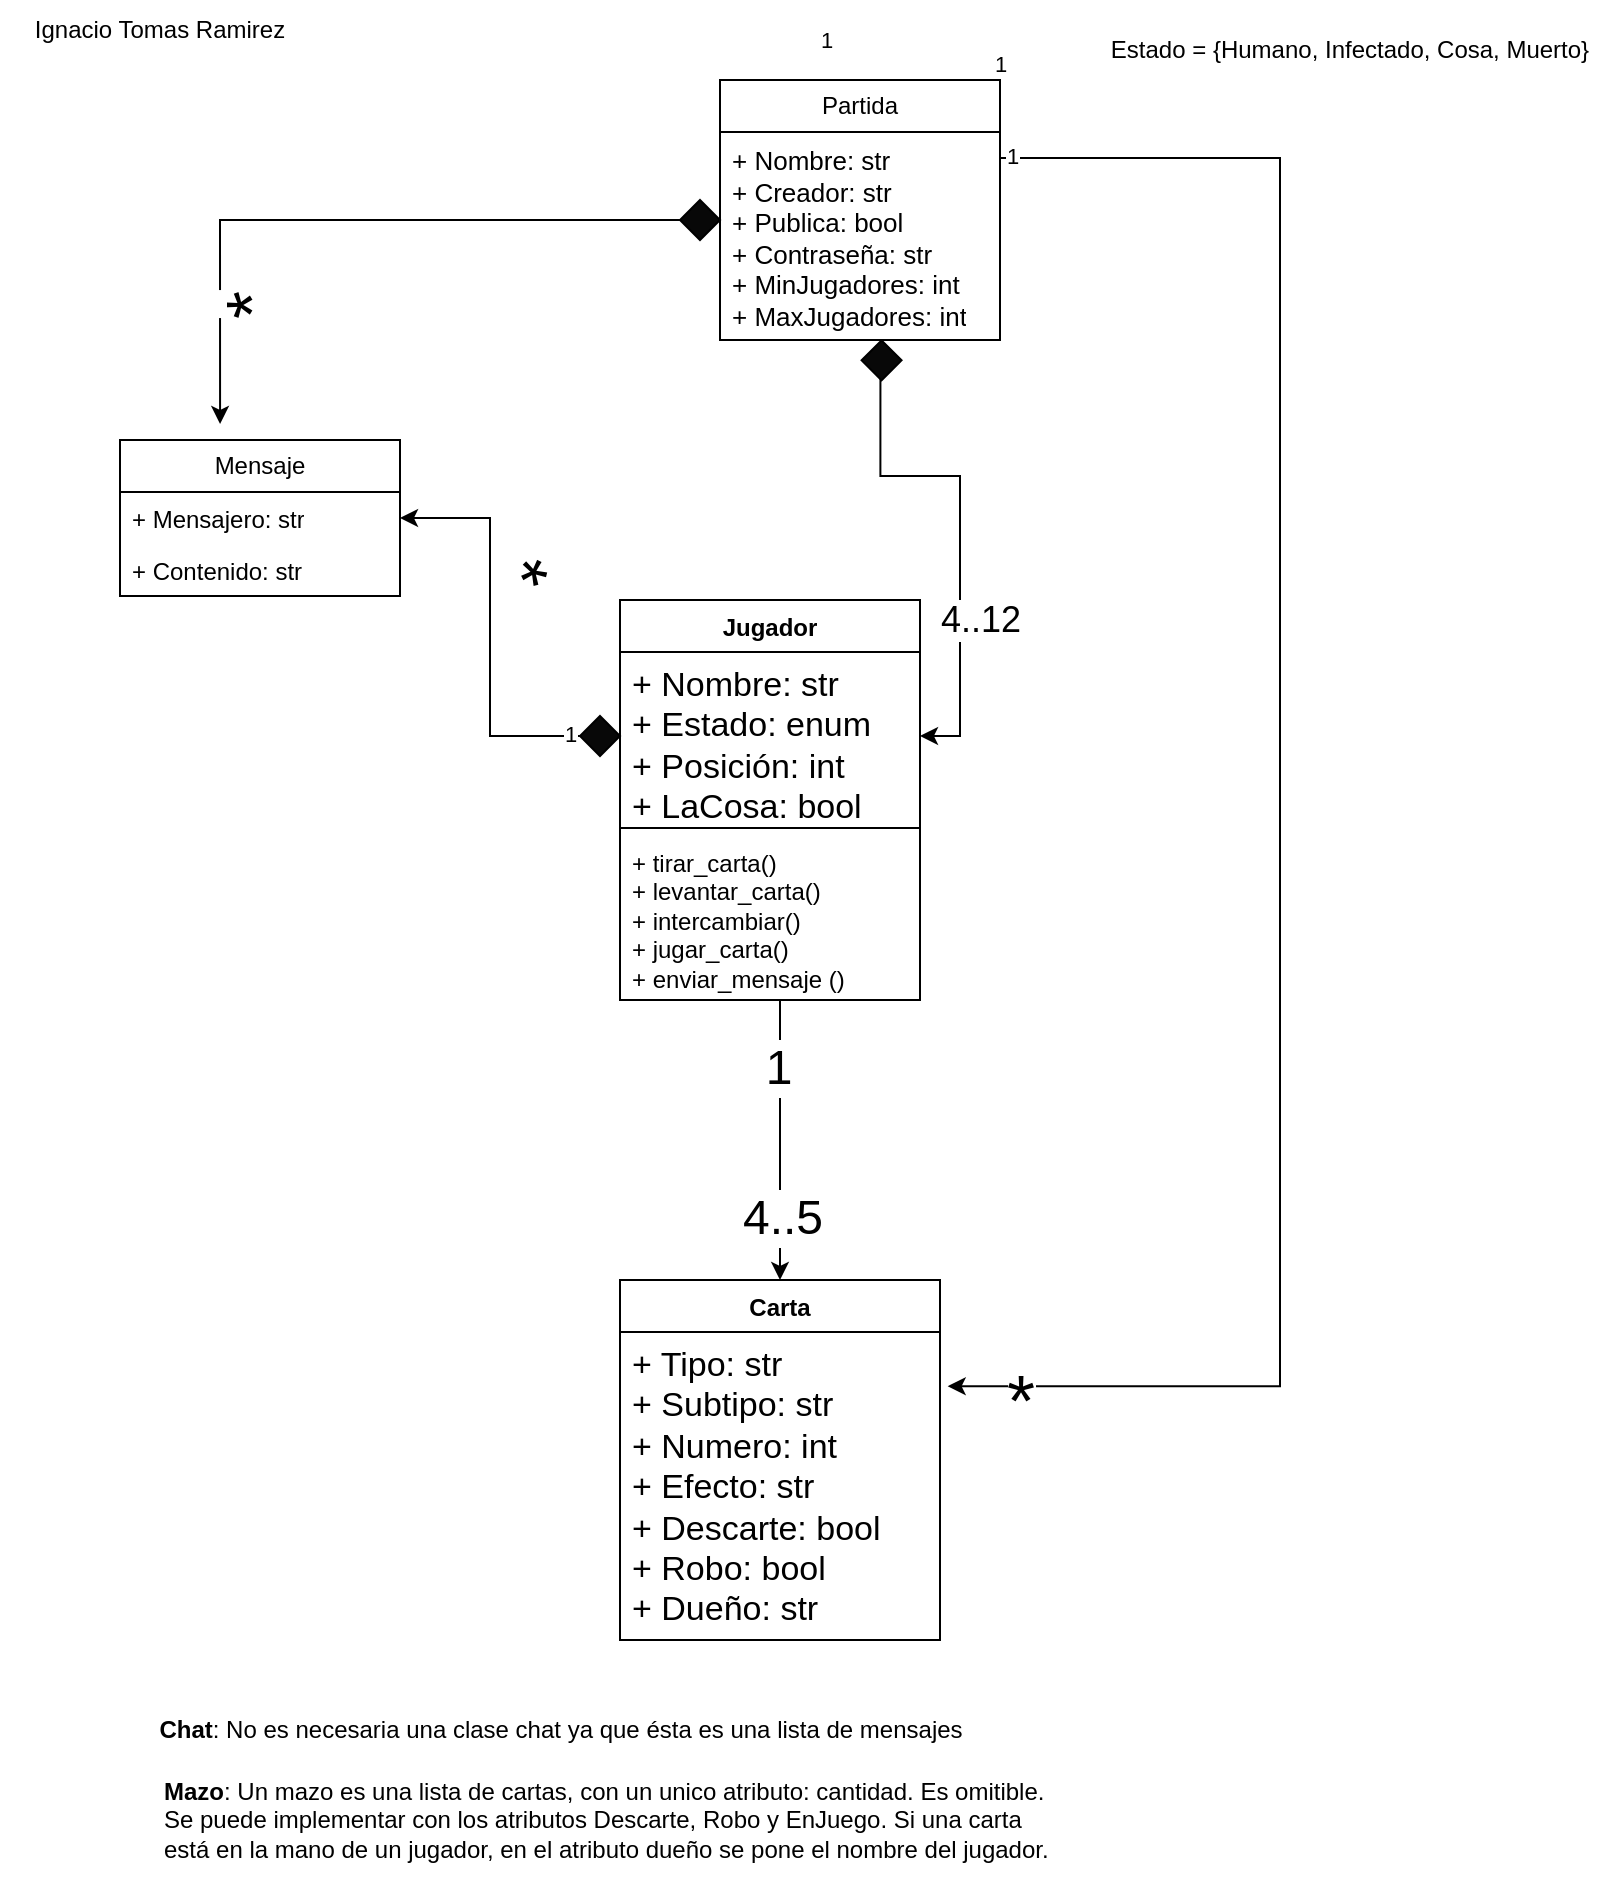 <mxfile version="21.7.2" type="github">
  <diagram id="C5RBs43oDa-KdzZeNtuy" name="Page-1">
    <mxGraphModel dx="1591" dy="879" grid="1" gridSize="10" guides="1" tooltips="1" connect="1" arrows="1" fold="1" page="1" pageScale="1" pageWidth="827" pageHeight="1169" math="0" shadow="0">
      <root>
        <mxCell id="WIyWlLk6GJQsqaUBKTNV-0" />
        <mxCell id="WIyWlLk6GJQsqaUBKTNV-1" parent="WIyWlLk6GJQsqaUBKTNV-0" />
        <mxCell id="aPA_8iuVSg-MkY8_S61d-0" style="edgeStyle=orthogonalEdgeStyle;rounded=0;orthogonalLoop=1;jettySize=auto;html=1;exitX=0.5;exitY=1;exitDx=0;exitDy=0;entryX=0.5;entryY=0;entryDx=0;entryDy=0;" parent="WIyWlLk6GJQsqaUBKTNV-1" source="uvzgt-2RuKVB-h7tKYLs-0" target="uvzgt-2RuKVB-h7tKYLs-4" edge="1">
          <mxGeometry relative="1" as="geometry">
            <Array as="points">
              <mxPoint x="390" y="500" />
            </Array>
          </mxGeometry>
        </mxCell>
        <mxCell id="aPA_8iuVSg-MkY8_S61d-1" value="&lt;font style=&quot;font-size: 24px;&quot;&gt;1&lt;/font&gt;" style="edgeLabel;html=1;align=center;verticalAlign=middle;resizable=0;points=[];" parent="aPA_8iuVSg-MkY8_S61d-0" vertex="1" connectable="0">
          <mxGeometry x="-0.791" y="-1" relative="1" as="geometry">
            <mxPoint y="24" as="offset" />
          </mxGeometry>
        </mxCell>
        <mxCell id="aPA_8iuVSg-MkY8_S61d-2" value="&lt;font style=&quot;font-size: 24px;&quot;&gt;4..5&lt;/font&gt;" style="edgeLabel;html=1;align=center;verticalAlign=middle;resizable=0;points=[];" parent="aPA_8iuVSg-MkY8_S61d-0" vertex="1" connectable="0">
          <mxGeometry x="0.754" y="1" relative="1" as="geometry">
            <mxPoint y="-13" as="offset" />
          </mxGeometry>
        </mxCell>
        <mxCell id="uvzgt-2RuKVB-h7tKYLs-0" value="Jugador" style="swimlane;fontStyle=1;align=center;verticalAlign=top;childLayout=stackLayout;horizontal=1;startSize=26;horizontalStack=0;resizeParent=1;resizeParentMax=0;resizeLast=0;collapsible=1;marginBottom=0;whiteSpace=wrap;html=1;" parent="WIyWlLk6GJQsqaUBKTNV-1" vertex="1">
          <mxGeometry x="310" y="300" width="150" height="200" as="geometry" />
        </mxCell>
        <mxCell id="uvzgt-2RuKVB-h7tKYLs-1" value="&lt;div style=&quot;font-size: 17px;&quot;&gt;&lt;font style=&quot;font-size: 17px;&quot;&gt;+ Nombre: str&lt;br&gt;&lt;/font&gt;&lt;/div&gt;&lt;div style=&quot;font-size: 17px;&quot;&gt;&lt;font style=&quot;font-size: 17px;&quot;&gt;+ Estado: enum&lt;br&gt;&lt;/font&gt;&lt;/div&gt;&lt;div style=&quot;font-size: 17px;&quot;&gt;&lt;font style=&quot;font-size: 17px;&quot;&gt;+ Posición: int&lt;br&gt;&lt;/font&gt;&lt;/div&gt;&lt;div style=&quot;font-size: 17px;&quot;&gt;&lt;font style=&quot;font-size: 17px;&quot;&gt;+ LaCosa: bool&lt;br&gt;&lt;/font&gt;&lt;/div&gt;" style="text;strokeColor=none;fillColor=none;align=left;verticalAlign=top;spacingLeft=4;spacingRight=4;overflow=hidden;rotatable=0;points=[[0,0.5],[1,0.5]];portConstraint=eastwest;whiteSpace=wrap;html=1;" parent="uvzgt-2RuKVB-h7tKYLs-0" vertex="1">
          <mxGeometry y="26" width="150" height="84" as="geometry" />
        </mxCell>
        <mxCell id="uvzgt-2RuKVB-h7tKYLs-2" value="" style="line;strokeWidth=1;fillColor=none;align=left;verticalAlign=middle;spacingTop=-1;spacingLeft=3;spacingRight=3;rotatable=0;labelPosition=right;points=[];portConstraint=eastwest;strokeColor=inherit;" parent="uvzgt-2RuKVB-h7tKYLs-0" vertex="1">
          <mxGeometry y="110" width="150" height="8" as="geometry" />
        </mxCell>
        <mxCell id="uvzgt-2RuKVB-h7tKYLs-3" value="&lt;div&gt;+ tirar_carta()&lt;/div&gt;&lt;div&gt;+ levantar_carta()&lt;br&gt;&lt;/div&gt;&lt;div&gt;+ intercambiar()&lt;br&gt;&lt;/div&gt;&lt;div&gt;+ jugar_carta()&lt;/div&gt;&lt;div&gt;+ enviar_mensaje ()&lt;br&gt;&lt;/div&gt;" style="text;strokeColor=none;fillColor=none;align=left;verticalAlign=top;spacingLeft=4;spacingRight=4;overflow=hidden;rotatable=0;points=[[0,0.5],[1,0.5]];portConstraint=eastwest;whiteSpace=wrap;html=1;" parent="uvzgt-2RuKVB-h7tKYLs-0" vertex="1">
          <mxGeometry y="118" width="150" height="82" as="geometry" />
        </mxCell>
        <mxCell id="uvzgt-2RuKVB-h7tKYLs-4" value="Carta" style="swimlane;fontStyle=1;align=center;verticalAlign=top;childLayout=stackLayout;horizontal=1;startSize=26;horizontalStack=0;resizeParent=1;resizeParentMax=0;resizeLast=0;collapsible=1;marginBottom=0;whiteSpace=wrap;html=1;" parent="WIyWlLk6GJQsqaUBKTNV-1" vertex="1">
          <mxGeometry x="310" y="640" width="160" height="180" as="geometry" />
        </mxCell>
        <mxCell id="uvzgt-2RuKVB-h7tKYLs-5" value="&lt;div style=&quot;font-size: 17px;&quot;&gt;&lt;font style=&quot;font-size: 17px;&quot;&gt;+ Tipo: str&lt;/font&gt;&lt;/div&gt;&lt;div style=&quot;font-size: 17px;&quot;&gt;&lt;font style=&quot;font-size: 17px;&quot;&gt;+ Subtipo: str&lt;br&gt;&lt;/font&gt;&lt;/div&gt;&lt;div style=&quot;font-size: 17px;&quot;&gt;&lt;font style=&quot;font-size: 17px;&quot;&gt;+ Numero: int&lt;br&gt;&lt;/font&gt;&lt;/div&gt;&lt;div style=&quot;font-size: 17px;&quot;&gt;&lt;font style=&quot;font-size: 17px;&quot;&gt;+ Efecto: str&lt;br&gt;&lt;/font&gt;&lt;/div&gt;&lt;div style=&quot;font-size: 17px;&quot;&gt;&lt;font style=&quot;font-size: 17px;&quot;&gt;+ Descarte: bool&lt;/font&gt;&lt;/div&gt;&lt;div style=&quot;font-size: 17px;&quot;&gt;&lt;font style=&quot;font-size: 17px;&quot;&gt;+ Robo: bool&lt;br&gt;&lt;/font&gt;&lt;/div&gt;&lt;div style=&quot;font-size: 17px;&quot;&gt;&lt;font style=&quot;font-size: 17px;&quot;&gt;+ Dueño: str&lt;br&gt;&lt;/font&gt;&lt;/div&gt;" style="text;strokeColor=none;fillColor=none;align=left;verticalAlign=top;spacingLeft=4;spacingRight=4;overflow=hidden;rotatable=0;points=[[0,0.5],[1,0.5]];portConstraint=eastwest;whiteSpace=wrap;html=1;" parent="uvzgt-2RuKVB-h7tKYLs-4" vertex="1">
          <mxGeometry y="26" width="160" height="154" as="geometry" />
        </mxCell>
        <mxCell id="uvzgt-2RuKVB-h7tKYLs-24" value="Partida" style="swimlane;fontStyle=0;childLayout=stackLayout;horizontal=1;startSize=26;fillColor=none;horizontalStack=0;resizeParent=1;resizeParentMax=0;resizeLast=0;collapsible=1;marginBottom=0;whiteSpace=wrap;html=1;" parent="WIyWlLk6GJQsqaUBKTNV-1" vertex="1">
          <mxGeometry x="360" y="40" width="140" height="130" as="geometry" />
        </mxCell>
        <mxCell id="uvzgt-2RuKVB-h7tKYLs-25" value="&lt;div style=&quot;font-size: 13px;&quot;&gt;&lt;font style=&quot;font-size: 13px;&quot;&gt;+ Nombre: str&lt;/font&gt;&lt;/div&gt;&lt;div style=&quot;font-size: 13px;&quot;&gt;&lt;div style=&quot;font-size: 13px;&quot;&gt;&lt;font style=&quot;font-size: 13px;&quot;&gt;+ Creador: str&lt;/font&gt;&lt;/div&gt;&lt;div style=&quot;font-size: 13px;&quot;&gt;&lt;font style=&quot;font-size: 13px;&quot;&gt;+ Publica: bool&lt;/font&gt;&lt;/div&gt;&lt;div style=&quot;font-size: 13px;&quot;&gt;&lt;font style=&quot;font-size: 13px;&quot;&gt;+ Contraseña: str&lt;br&gt;&lt;/font&gt;&lt;/div&gt;&lt;div style=&quot;font-size: 13px;&quot;&gt;&lt;font style=&quot;font-size: 13px;&quot;&gt;+ MinJugadores: int&lt;/font&gt;&lt;/div&gt;&lt;div style=&quot;font-size: 13px;&quot;&gt;&lt;font style=&quot;font-size: 13px;&quot;&gt;+ MaxJugadores: int&lt;br&gt;&lt;/font&gt;&lt;/div&gt;&lt;/div&gt;" style="text;strokeColor=none;fillColor=none;align=left;verticalAlign=top;spacingLeft=4;spacingRight=4;overflow=hidden;rotatable=0;points=[[0,0.5],[1,0.5]];portConstraint=eastwest;whiteSpace=wrap;html=1;" parent="uvzgt-2RuKVB-h7tKYLs-24" vertex="1">
          <mxGeometry y="26" width="140" height="104" as="geometry" />
        </mxCell>
        <mxCell id="uvzgt-2RuKVB-h7tKYLs-29" style="edgeStyle=orthogonalEdgeStyle;rounded=0;orthogonalLoop=1;jettySize=auto;html=1;exitX=0.573;exitY=1.043;exitDx=0;exitDy=0;entryX=1;entryY=0.5;entryDx=0;entryDy=0;exitPerimeter=0;" parent="WIyWlLk6GJQsqaUBKTNV-1" source="uvzgt-2RuKVB-h7tKYLs-25" target="uvzgt-2RuKVB-h7tKYLs-1" edge="1">
          <mxGeometry relative="1" as="geometry">
            <mxPoint x="436.16" y="170.416" as="sourcePoint" />
            <Array as="points">
              <mxPoint x="440" y="238" />
              <mxPoint x="480" y="238" />
              <mxPoint x="480" y="368" />
            </Array>
          </mxGeometry>
        </mxCell>
        <mxCell id="aPA_8iuVSg-MkY8_S61d-3" value="&lt;font style=&quot;font-size: 18px;&quot;&gt;4..12&lt;/font&gt;" style="edgeLabel;html=1;align=center;verticalAlign=middle;resizable=0;points=[];" parent="uvzgt-2RuKVB-h7tKYLs-29" vertex="1" connectable="0">
          <mxGeometry x="0.634" y="2" relative="1" as="geometry">
            <mxPoint x="8" y="-32" as="offset" />
          </mxGeometry>
        </mxCell>
        <mxCell id="aPA_8iuVSg-MkY8_S61d-36" value="1" style="edgeLabel;html=1;align=center;verticalAlign=middle;resizable=0;points=[];" parent="uvzgt-2RuKVB-h7tKYLs-29" vertex="1" connectable="0">
          <mxGeometry x="-0.872" y="2" relative="1" as="geometry">
            <mxPoint x="-29" y="-171" as="offset" />
          </mxGeometry>
        </mxCell>
        <mxCell id="uvzgt-2RuKVB-h7tKYLs-39" value="Estado = {Humano, Infectado, Cosa, Muerto}" style="text;html=1;strokeColor=none;fillColor=none;align=center;verticalAlign=middle;whiteSpace=wrap;rounded=0;" parent="WIyWlLk6GJQsqaUBKTNV-1" vertex="1">
          <mxGeometry x="550" y="10" width="250" height="30" as="geometry" />
        </mxCell>
        <mxCell id="aPA_8iuVSg-MkY8_S61d-7" value="Mensaje" style="swimlane;fontStyle=0;childLayout=stackLayout;horizontal=1;startSize=26;fillColor=none;horizontalStack=0;resizeParent=1;resizeParentMax=0;resizeLast=0;collapsible=1;marginBottom=0;whiteSpace=wrap;html=1;" parent="WIyWlLk6GJQsqaUBKTNV-1" vertex="1">
          <mxGeometry x="60" y="220" width="140" height="78" as="geometry" />
        </mxCell>
        <mxCell id="aPA_8iuVSg-MkY8_S61d-8" value="+ Mensajero: str" style="text;strokeColor=none;fillColor=none;align=left;verticalAlign=top;spacingLeft=4;spacingRight=4;overflow=hidden;rotatable=0;points=[[0,0.5],[1,0.5]];portConstraint=eastwest;whiteSpace=wrap;html=1;" parent="aPA_8iuVSg-MkY8_S61d-7" vertex="1">
          <mxGeometry y="26" width="140" height="26" as="geometry" />
        </mxCell>
        <mxCell id="aPA_8iuVSg-MkY8_S61d-9" value="+ Contenido: str" style="text;strokeColor=none;fillColor=none;align=left;verticalAlign=top;spacingLeft=4;spacingRight=4;overflow=hidden;rotatable=0;points=[[0,0.5],[1,0.5]];portConstraint=eastwest;whiteSpace=wrap;html=1;" parent="aPA_8iuVSg-MkY8_S61d-7" vertex="1">
          <mxGeometry y="52" width="140" height="26" as="geometry" />
        </mxCell>
        <mxCell id="aPA_8iuVSg-MkY8_S61d-25" style="edgeStyle=orthogonalEdgeStyle;rounded=0;orthogonalLoop=1;jettySize=auto;html=1;exitX=1;exitY=0.5;exitDx=0;exitDy=0;entryX=0.286;entryY=0;entryDx=0;entryDy=0;entryPerimeter=0;" parent="WIyWlLk6GJQsqaUBKTNV-1" source="YxHWImLxe_WKOJZ9vS2e-18" edge="1">
          <mxGeometry relative="1" as="geometry">
            <mxPoint x="370" y="110" as="sourcePoint" />
            <mxPoint x="110.04" y="212" as="targetPoint" />
            <Array as="points">
              <mxPoint x="110" y="110" />
            </Array>
          </mxGeometry>
        </mxCell>
        <mxCell id="aPA_8iuVSg-MkY8_S61d-29" value="1" style="edgeLabel;html=1;align=center;verticalAlign=middle;resizable=0;points=[];" parent="aPA_8iuVSg-MkY8_S61d-25" vertex="1" connectable="0">
          <mxGeometry x="-0.91" y="-1" relative="1" as="geometry">
            <mxPoint x="156" y="-77" as="offset" />
          </mxGeometry>
        </mxCell>
        <mxCell id="aPA_8iuVSg-MkY8_S61d-30" value="&lt;font style=&quot;font-size: 36px;&quot;&gt;*&lt;/font&gt;" style="edgeLabel;html=1;align=center;verticalAlign=middle;resizable=0;points=[];rotation=-90;" parent="aPA_8iuVSg-MkY8_S61d-25" vertex="1" connectable="0">
          <mxGeometry x="0.842" y="-1" relative="1" as="geometry">
            <mxPoint x="16" y="-31" as="offset" />
          </mxGeometry>
        </mxCell>
        <mxCell id="aPA_8iuVSg-MkY8_S61d-26" style="edgeStyle=orthogonalEdgeStyle;rounded=0;orthogonalLoop=1;jettySize=auto;html=1;exitX=0;exitY=0.5;exitDx=0;exitDy=0;entryX=1;entryY=0.5;entryDx=0;entryDy=0;" parent="WIyWlLk6GJQsqaUBKTNV-1" source="YxHWImLxe_WKOJZ9vS2e-4" target="aPA_8iuVSg-MkY8_S61d-8" edge="1">
          <mxGeometry relative="1" as="geometry" />
        </mxCell>
        <mxCell id="aPA_8iuVSg-MkY8_S61d-31" style="edgeStyle=orthogonalEdgeStyle;rounded=0;orthogonalLoop=1;jettySize=auto;html=1;exitX=1;exitY=0.5;exitDx=0;exitDy=0;entryX=1.024;entryY=0.176;entryDx=0;entryDy=0;entryPerimeter=0;" parent="WIyWlLk6GJQsqaUBKTNV-1" source="uvzgt-2RuKVB-h7tKYLs-25" target="uvzgt-2RuKVB-h7tKYLs-5" edge="1">
          <mxGeometry relative="1" as="geometry">
            <Array as="points">
              <mxPoint x="640" y="79" />
              <mxPoint x="640" y="693" />
            </Array>
          </mxGeometry>
        </mxCell>
        <mxCell id="aPA_8iuVSg-MkY8_S61d-32" value="1" style="edgeLabel;html=1;align=center;verticalAlign=middle;resizable=0;points=[];" parent="aPA_8iuVSg-MkY8_S61d-31" vertex="1" connectable="0">
          <mxGeometry x="-0.906" y="1" relative="1" as="geometry">
            <mxPoint as="offset" />
          </mxGeometry>
        </mxCell>
        <mxCell id="aPA_8iuVSg-MkY8_S61d-34" value="&lt;b&gt;Chat&lt;/b&gt;: No es necesaria una clase chat ya que ésta es una lista de mensajes" style="text;html=1;align=center;verticalAlign=middle;resizable=0;points=[];autosize=1;strokeColor=none;fillColor=none;" parent="WIyWlLk6GJQsqaUBKTNV-1" vertex="1">
          <mxGeometry x="70" y="850" width="420" height="30" as="geometry" />
        </mxCell>
        <mxCell id="aPA_8iuVSg-MkY8_S61d-35" value="&lt;div align=&quot;left&quot;&gt;&lt;b&gt;Mazo&lt;/b&gt;: Un mazo es una lista de cartas, con un unico atributo: cantidad. Es omitible. &lt;br&gt;&lt;/div&gt;&lt;div align=&quot;left&quot;&gt;Se puede implementar con los atributos Descarte, Robo y EnJuego. Si una carta&lt;/div&gt;&lt;div align=&quot;left&quot;&gt;está en la mano de un jugador, en el atributo dueño se pone el nombre del jugador.&lt;br&gt;&lt;/div&gt;" style="text;html=1;align=left;verticalAlign=middle;resizable=0;points=[];autosize=1;strokeColor=none;fillColor=none;" parent="WIyWlLk6GJQsqaUBKTNV-1" vertex="1">
          <mxGeometry x="80" y="880" width="460" height="60" as="geometry" />
        </mxCell>
        <mxCell id="YxHWImLxe_WKOJZ9vS2e-0" value="Ignacio Tomas Ramirez" style="text;html=1;strokeColor=none;fillColor=none;align=center;verticalAlign=middle;whiteSpace=wrap;rounded=0;" vertex="1" parent="WIyWlLk6GJQsqaUBKTNV-1">
          <mxGeometry width="160" height="30" as="geometry" />
        </mxCell>
        <mxCell id="YxHWImLxe_WKOJZ9vS2e-1" value="&lt;font style=&quot;font-size: 36px;&quot;&gt;*&lt;/font&gt;" style="edgeLabel;html=1;align=center;verticalAlign=middle;resizable=0;points=[];rotation=-45;" vertex="1" connectable="0" parent="WIyWlLk6GJQsqaUBKTNV-1">
          <mxGeometry x="270" y="290" as="geometry" />
        </mxCell>
        <mxCell id="YxHWImLxe_WKOJZ9vS2e-2" value="&lt;font style=&quot;font-size: 36px;&quot;&gt;*&lt;/font&gt;" style="edgeLabel;html=1;align=center;verticalAlign=middle;resizable=0;points=[];rotation=0;" vertex="1" connectable="0" parent="WIyWlLk6GJQsqaUBKTNV-1">
          <mxGeometry x="510" y="700" as="geometry" />
        </mxCell>
        <mxCell id="YxHWImLxe_WKOJZ9vS2e-17" value="" style="rhombus;whiteSpace=wrap;html=1;fillColor=#080808;" vertex="1" parent="WIyWlLk6GJQsqaUBKTNV-1">
          <mxGeometry x="430.79" y="170.17" width="20" height="20" as="geometry" />
        </mxCell>
        <mxCell id="YxHWImLxe_WKOJZ9vS2e-18" value="" style="rhombus;whiteSpace=wrap;html=1;fillColor=#080808;" vertex="1" parent="WIyWlLk6GJQsqaUBKTNV-1">
          <mxGeometry x="340.0" y="100" width="20" height="20" as="geometry" />
        </mxCell>
        <mxCell id="YxHWImLxe_WKOJZ9vS2e-23" value="" style="edgeStyle=orthogonalEdgeStyle;rounded=0;orthogonalLoop=1;jettySize=auto;html=1;exitX=0;exitY=0.5;exitDx=0;exitDy=0;entryX=1;entryY=0.5;entryDx=0;entryDy=0;" edge="1" parent="WIyWlLk6GJQsqaUBKTNV-1" source="uvzgt-2RuKVB-h7tKYLs-1" target="YxHWImLxe_WKOJZ9vS2e-4">
          <mxGeometry relative="1" as="geometry">
            <mxPoint x="310" y="368" as="sourcePoint" />
            <mxPoint x="200" y="259" as="targetPoint" />
          </mxGeometry>
        </mxCell>
        <mxCell id="YxHWImLxe_WKOJZ9vS2e-24" value="1" style="edgeLabel;html=1;align=center;verticalAlign=middle;resizable=0;points=[];" vertex="1" connectable="0" parent="YxHWImLxe_WKOJZ9vS2e-23">
          <mxGeometry x="-0.859" y="3" relative="1" as="geometry">
            <mxPoint x="-25" y="-1" as="offset" />
          </mxGeometry>
        </mxCell>
        <mxCell id="YxHWImLxe_WKOJZ9vS2e-4" value="" style="rhombus;whiteSpace=wrap;html=1;fillColor=#080808;" vertex="1" parent="WIyWlLk6GJQsqaUBKTNV-1">
          <mxGeometry x="290" y="358" width="20" height="20" as="geometry" />
        </mxCell>
      </root>
    </mxGraphModel>
  </diagram>
</mxfile>
